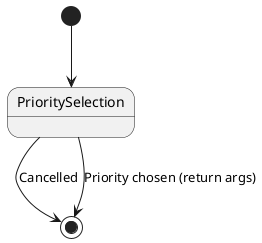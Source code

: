 @startuml Filter Command State Diagram

[*] --> PrioritySelection
PrioritySelection --> [*] : Cancelled
PrioritySelection --> [*] : Priority chosen (return args)
@enduml